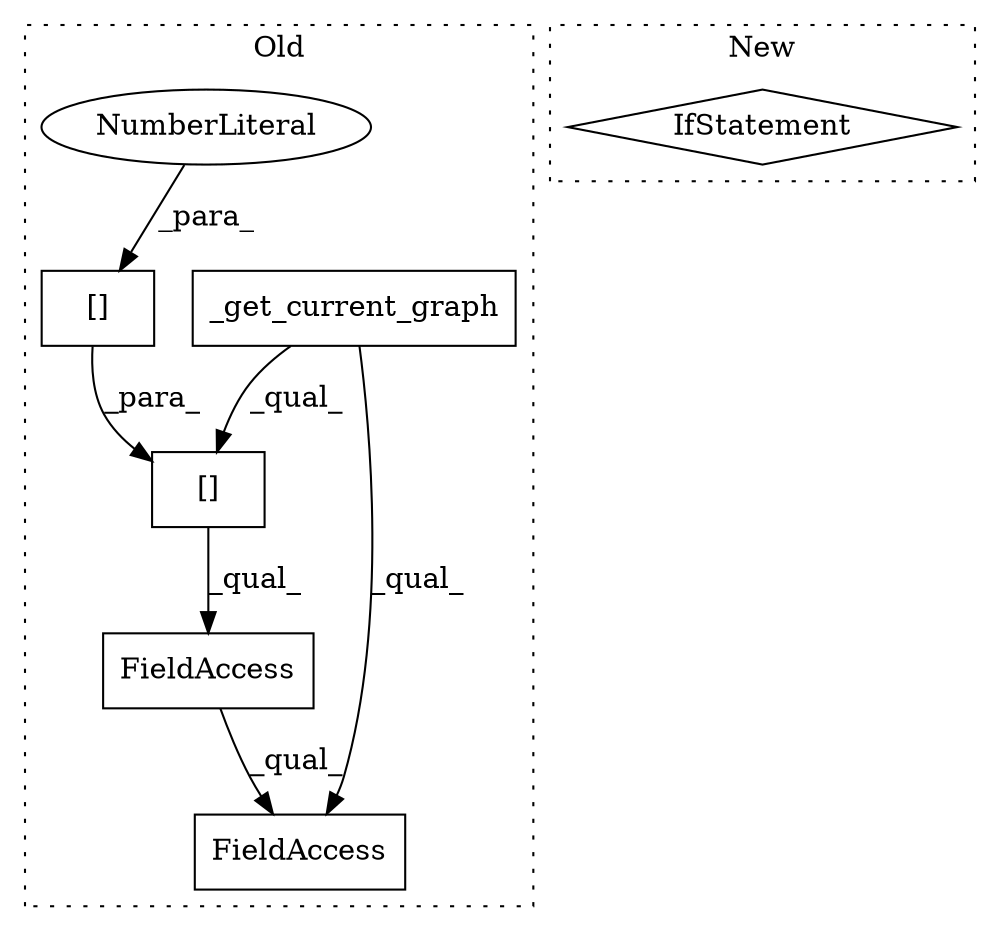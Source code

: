 digraph G {
subgraph cluster0 {
1 [label="_get_current_graph" a="32" s="54622" l="20" shape="box"];
3 [label="FieldAccess" a="22" s="54678" l="27" shape="box"];
4 [label="[]" a="2" s="54678,54698" l="6,1" shape="box"];
5 [label="FieldAccess" a="22" s="54678" l="31" shape="box"];
6 [label="[]" a="2" s="54684,54697" l="12,1" shape="box"];
7 [label="NumberLiteral" a="34" s="54696" l="1" shape="ellipse"];
label = "Old";
style="dotted";
}
subgraph cluster1 {
2 [label="IfStatement" a="25" s="69511,69551" l="8,2" shape="diamond"];
label = "New";
style="dotted";
}
1 -> 4 [label="_qual_"];
1 -> 5 [label="_qual_"];
3 -> 5 [label="_qual_"];
4 -> 3 [label="_qual_"];
6 -> 4 [label="_para_"];
7 -> 6 [label="_para_"];
}